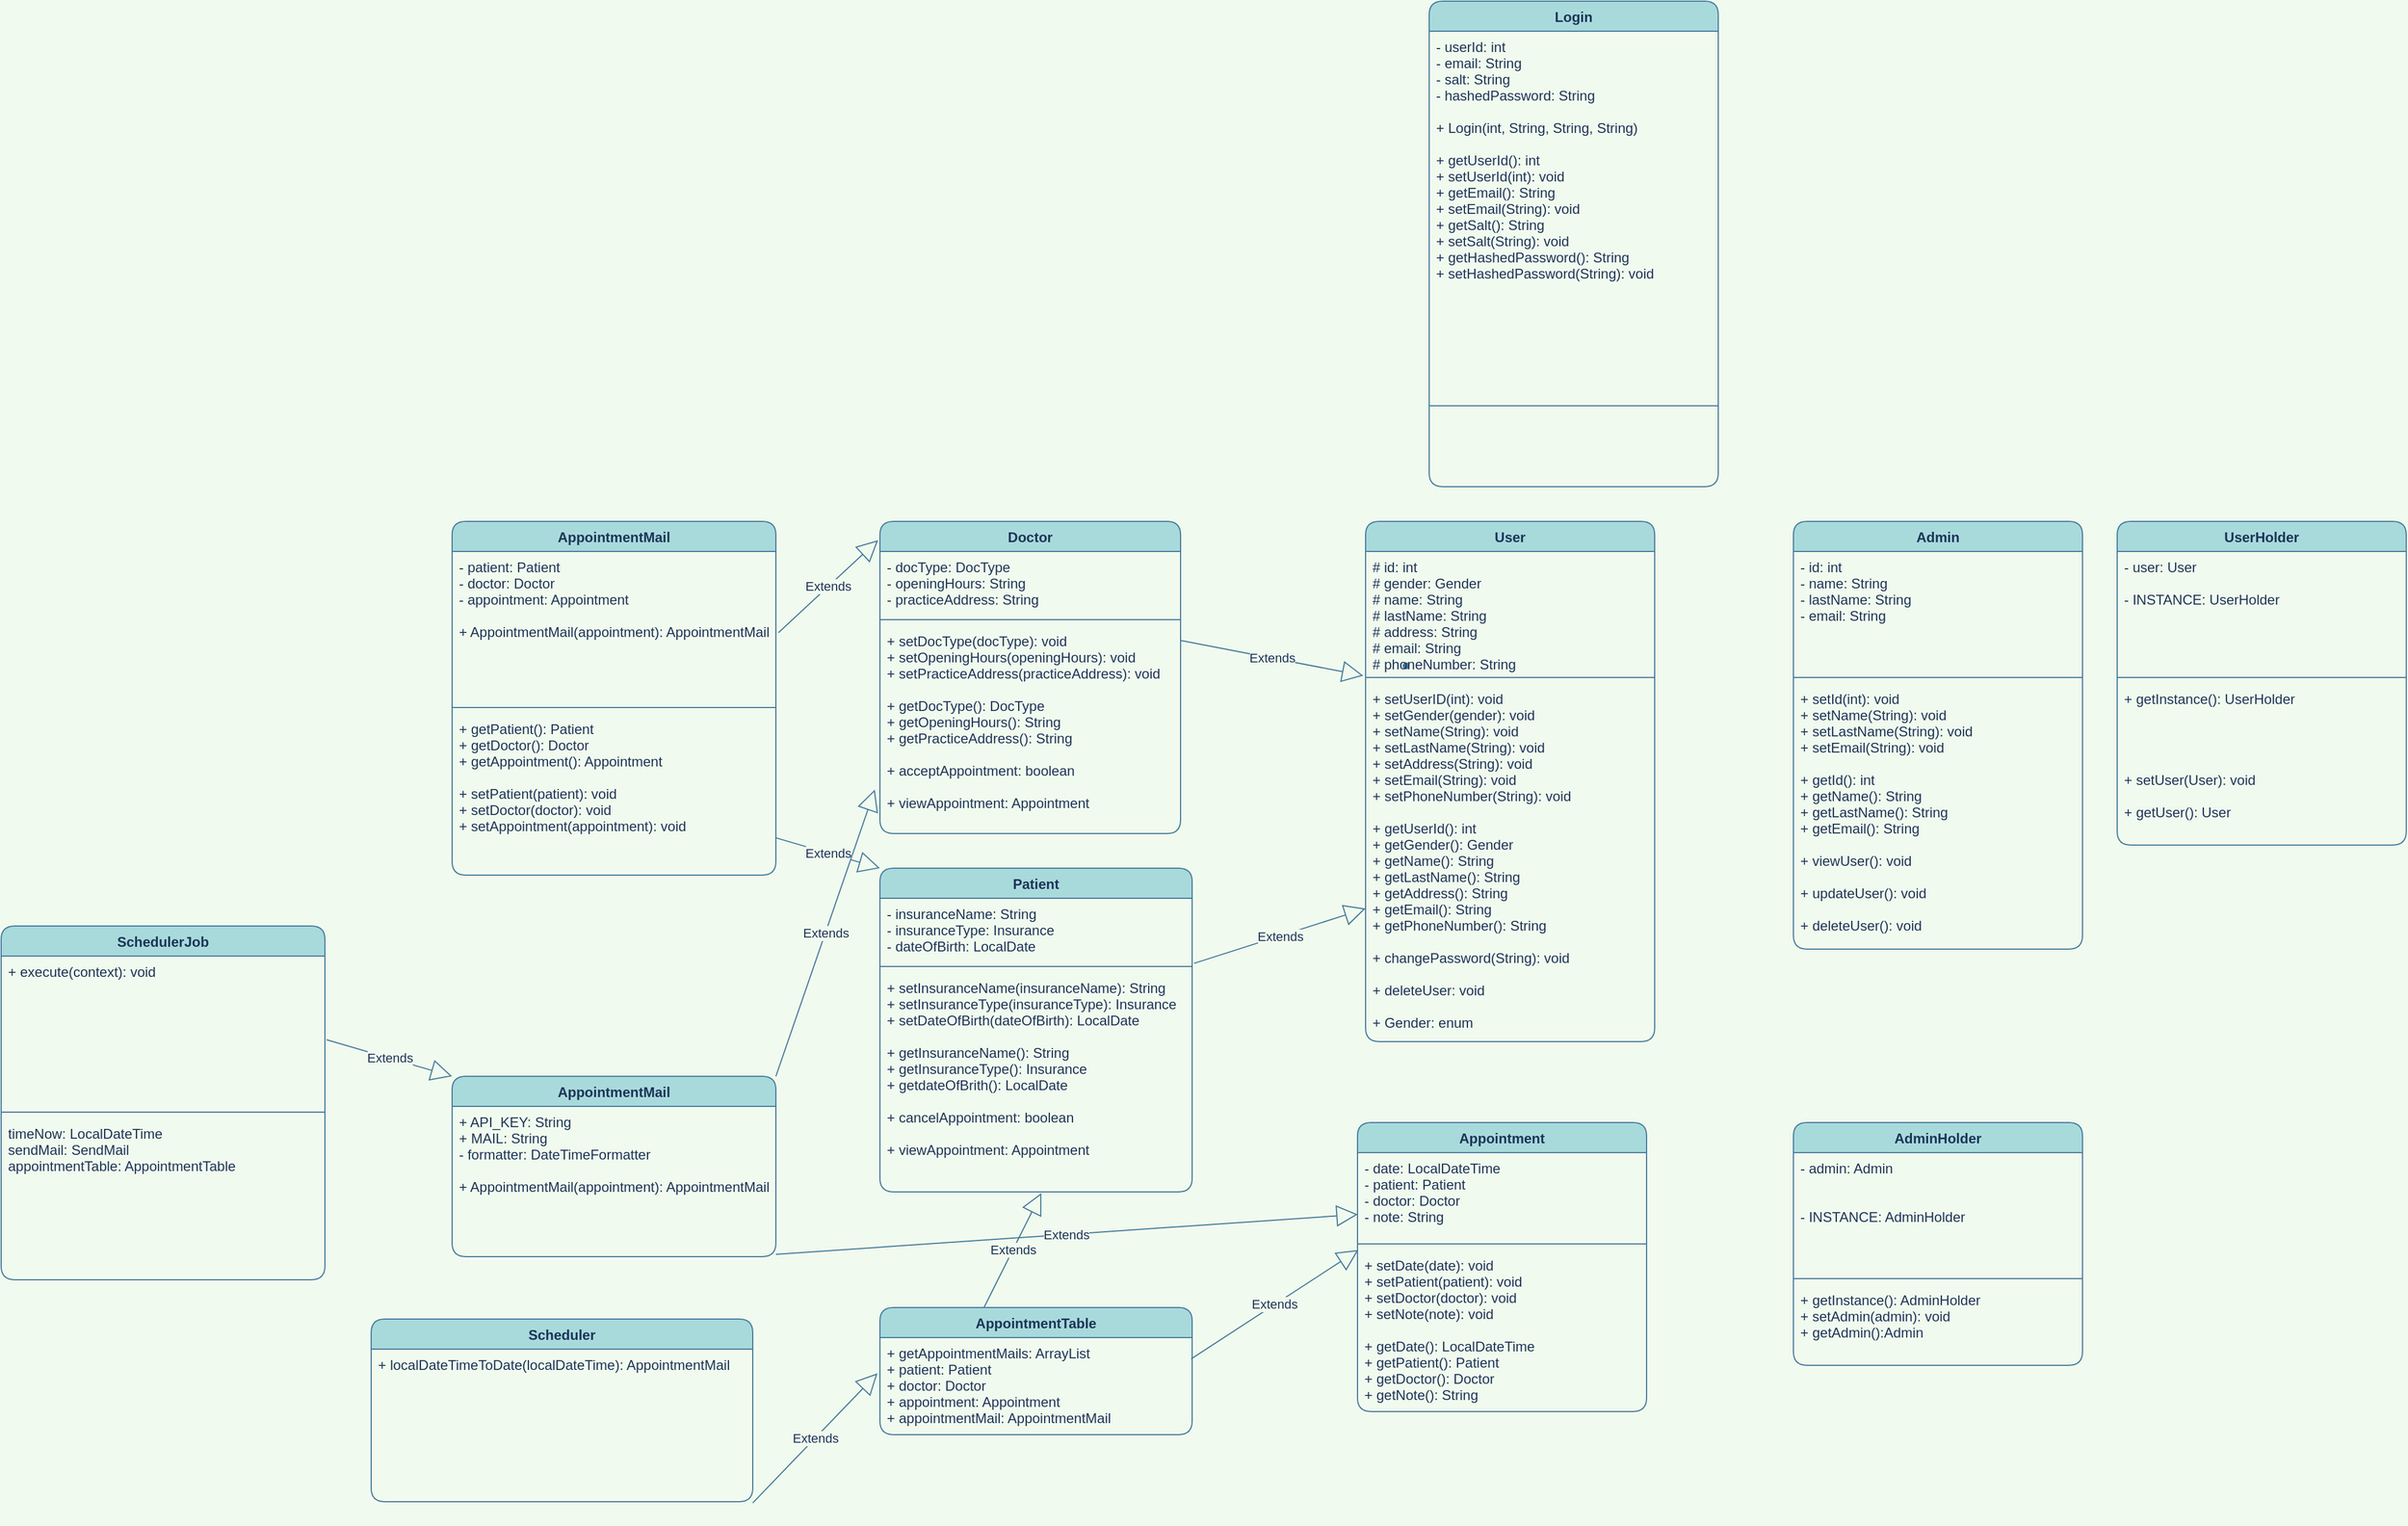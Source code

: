 <mxfile version="16.5.6" type="device"><diagram id="C5RBs43oDa-KdzZeNtuy" name="Page-1"><mxGraphModel dx="2256" dy="2104" grid="1" gridSize="10" guides="1" tooltips="1" connect="1" arrows="1" fold="1" page="1" pageScale="1" pageWidth="827" pageHeight="1169" background="#F1FAEE" math="0" shadow="0"><root><mxCell id="WIyWlLk6GJQsqaUBKTNV-0"/><mxCell id="WIyWlLk6GJQsqaUBKTNV-1" parent="WIyWlLk6GJQsqaUBKTNV-0"/><mxCell id="3qW3yhOhtuMleN1gbV4A-10" value="Appointment" style="swimlane;fontStyle=1;align=center;verticalAlign=top;childLayout=stackLayout;horizontal=1;startSize=26;horizontalStack=0;resizeParent=1;resizeParentMax=0;resizeLast=0;collapsible=1;marginBottom=0;fillColor=#A8DADC;strokeColor=#457B9D;fontColor=#1D3557;rounded=1;" parent="WIyWlLk6GJQsqaUBKTNV-1" vertex="1"><mxGeometry x="413" y="520" width="250" height="250" as="geometry"/></mxCell><mxCell id="3qW3yhOhtuMleN1gbV4A-11" value="- date: LocalDateTime&#10;- patient: Patient&#10;- doctor: Doctor&#10;- note: String" style="text;strokeColor=none;fillColor=none;align=left;verticalAlign=top;spacingLeft=4;spacingRight=4;overflow=hidden;rotatable=0;points=[[0,0.5],[1,0.5]];portConstraint=eastwest;fontColor=#1D3557;rounded=1;" parent="3qW3yhOhtuMleN1gbV4A-10" vertex="1"><mxGeometry y="26" width="250" height="74" as="geometry"/></mxCell><mxCell id="3qW3yhOhtuMleN1gbV4A-12" value="" style="line;strokeWidth=1;fillColor=none;align=left;verticalAlign=middle;spacingTop=-1;spacingLeft=3;spacingRight=3;rotatable=0;labelPosition=right;points=[];portConstraint=eastwest;labelBackgroundColor=#F1FAEE;strokeColor=#457B9D;fontColor=#1D3557;rounded=1;" parent="3qW3yhOhtuMleN1gbV4A-10" vertex="1"><mxGeometry y="100" width="250" height="10" as="geometry"/></mxCell><mxCell id="3qW3yhOhtuMleN1gbV4A-13" value="+ setDate(date): void&#10;+ setPatient(patient): void&#10;+ setDoctor(doctor): void&#10;+ setNote(note): void&#10;&#10;+ getDate(): LocalDateTime&#10;+ getPatient(): Patient&#10;+ getDoctor(): Doctor&#10;+ getNote(): String" style="text;strokeColor=none;fillColor=none;align=left;verticalAlign=top;spacingLeft=4;spacingRight=4;overflow=hidden;rotatable=0;points=[[0,0.5],[1,0.5]];portConstraint=eastwest;fontColor=#1D3557;rounded=1;" parent="3qW3yhOhtuMleN1gbV4A-10" vertex="1"><mxGeometry y="110" width="250" height="140" as="geometry"/></mxCell><mxCell id="3qW3yhOhtuMleN1gbV4A-18" value="" style="shape=waypoint;size=6;pointerEvents=1;points=[];fillColor=#A8DADC;resizable=0;rotatable=0;perimeter=centerPerimeter;snapToPoint=1;verticalAlign=top;fontStyle=1;startSize=26;strokeColor=#457B9D;fontColor=#1D3557;rounded=1;" parent="WIyWlLk6GJQsqaUBKTNV-1" vertex="1"><mxGeometry x="435" y="105" width="40" height="40" as="geometry"/></mxCell><mxCell id="3qW3yhOhtuMleN1gbV4A-23" value="Doctor" style="swimlane;fontStyle=1;align=center;verticalAlign=top;childLayout=stackLayout;horizontal=1;startSize=26;horizontalStack=0;resizeParent=1;resizeParentMax=0;resizeLast=0;collapsible=1;marginBottom=0;fillColor=#A8DADC;strokeColor=#457B9D;fontColor=#1D3557;rounded=1;" parent="WIyWlLk6GJQsqaUBKTNV-1" vertex="1"><mxGeometry width="260" height="270" as="geometry"/></mxCell><mxCell id="3qW3yhOhtuMleN1gbV4A-24" value="- docType: DocType&#10;- openingHours: String&#10;- practiceAddress: String" style="text;strokeColor=none;fillColor=none;align=left;verticalAlign=top;spacingLeft=4;spacingRight=4;overflow=hidden;rotatable=0;points=[[0,0.5],[1,0.5]];portConstraint=eastwest;fontColor=#1D3557;rounded=1;" parent="3qW3yhOhtuMleN1gbV4A-23" vertex="1"><mxGeometry y="26" width="260" height="54" as="geometry"/></mxCell><mxCell id="3qW3yhOhtuMleN1gbV4A-25" value="" style="line;strokeWidth=1;fillColor=none;align=left;verticalAlign=middle;spacingTop=-1;spacingLeft=3;spacingRight=3;rotatable=0;labelPosition=right;points=[];portConstraint=eastwest;labelBackgroundColor=#F1FAEE;strokeColor=#457B9D;fontColor=#1D3557;rounded=1;" parent="3qW3yhOhtuMleN1gbV4A-23" vertex="1"><mxGeometry y="80" width="260" height="10" as="geometry"/></mxCell><mxCell id="3qW3yhOhtuMleN1gbV4A-26" value="+ setDocType(docType): void&#10;+ setOpeningHours(openingHours): void&#10;+ setPracticeAddress(practiceAddress): void&#10;&#10;+ getDocType(): DocType&#10;+ getOpeningHours(): String&#10;+ getPracticeAddress(): String&#10;&#10;+ acceptAppointment: boolean&#10;&#10;+ viewAppointment: Appointment" style="text;strokeColor=none;fillColor=none;align=left;verticalAlign=top;spacingLeft=4;spacingRight=4;overflow=hidden;rotatable=0;points=[[0,0.5],[1,0.5]];portConstraint=eastwest;fontColor=#1D3557;rounded=1;" parent="3qW3yhOhtuMleN1gbV4A-23" vertex="1"><mxGeometry y="90" width="260" height="180" as="geometry"/></mxCell><mxCell id="3qW3yhOhtuMleN1gbV4A-27" value="Patient" style="swimlane;fontStyle=1;align=center;verticalAlign=top;childLayout=stackLayout;horizontal=1;startSize=26;horizontalStack=0;resizeParent=1;resizeParentMax=0;resizeLast=0;collapsible=1;marginBottom=0;fillColor=#A8DADC;strokeColor=#457B9D;fontColor=#1D3557;rounded=1;" parent="WIyWlLk6GJQsqaUBKTNV-1" vertex="1"><mxGeometry y="300" width="270" height="280" as="geometry"/></mxCell><mxCell id="3qW3yhOhtuMleN1gbV4A-28" value="- insuranceName: String&#10;- insuranceType: Insurance&#10;- dateOfBirth: LocalDate" style="text;strokeColor=none;fillColor=none;align=left;verticalAlign=top;spacingLeft=4;spacingRight=4;overflow=hidden;rotatable=0;points=[[0,0.5],[1,0.5]];portConstraint=eastwest;fontColor=#1D3557;rounded=1;" parent="3qW3yhOhtuMleN1gbV4A-27" vertex="1"><mxGeometry y="26" width="270" height="54" as="geometry"/></mxCell><mxCell id="3qW3yhOhtuMleN1gbV4A-29" value="" style="line;strokeWidth=1;fillColor=none;align=left;verticalAlign=middle;spacingTop=-1;spacingLeft=3;spacingRight=3;rotatable=0;labelPosition=right;points=[];portConstraint=eastwest;labelBackgroundColor=#F1FAEE;strokeColor=#457B9D;fontColor=#1D3557;rounded=1;" parent="3qW3yhOhtuMleN1gbV4A-27" vertex="1"><mxGeometry y="80" width="270" height="10" as="geometry"/></mxCell><mxCell id="3qW3yhOhtuMleN1gbV4A-30" value="+ setInsuranceName(insuranceName): String&#10;+ setInsuranceType(insuranceType): Insurance&#10;+ setDateOfBirth(dateOfBirth): LocalDate&#10;&#10;+ getInsuranceName(): String&#10;+ getInsuranceType(): Insurance&#10;+ getdateOfBrith(): LocalDate&#10;&#10;+ cancelAppointment: boolean&#10;&#10;+ viewAppointment: Appointment" style="text;strokeColor=none;fillColor=none;align=left;verticalAlign=top;spacingLeft=4;spacingRight=4;overflow=hidden;rotatable=0;points=[[0,0.5],[1,0.5]];portConstraint=eastwest;fontColor=#1D3557;rounded=1;" parent="3qW3yhOhtuMleN1gbV4A-27" vertex="1"><mxGeometry y="90" width="270" height="190" as="geometry"/></mxCell><mxCell id="3qW3yhOhtuMleN1gbV4A-31" value="User" style="swimlane;fontStyle=1;align=center;verticalAlign=top;childLayout=stackLayout;horizontal=1;startSize=26;horizontalStack=0;resizeParent=1;resizeParentMax=0;resizeLast=0;collapsible=1;marginBottom=0;fillColor=#A8DADC;strokeColor=#457B9D;fontColor=#1D3557;rounded=1;" parent="WIyWlLk6GJQsqaUBKTNV-1" vertex="1"><mxGeometry x="420" width="250" height="450" as="geometry"/></mxCell><mxCell id="3qW3yhOhtuMleN1gbV4A-32" value="# id: int&#10;# gender: Gender&#10;# name: String&#10;# lastName: String&#10;# address: String&#10;# email: String&#10;# phoneNumber: String" style="text;strokeColor=none;fillColor=none;align=left;verticalAlign=top;spacingLeft=4;spacingRight=4;overflow=hidden;rotatable=0;points=[[0,0.5],[1,0.5]];portConstraint=eastwest;fontColor=#1D3557;rounded=1;" parent="3qW3yhOhtuMleN1gbV4A-31" vertex="1"><mxGeometry y="26" width="250" height="104" as="geometry"/></mxCell><mxCell id="3qW3yhOhtuMleN1gbV4A-33" value="" style="line;strokeWidth=1;fillColor=none;align=left;verticalAlign=middle;spacingTop=-1;spacingLeft=3;spacingRight=3;rotatable=0;labelPosition=right;points=[];portConstraint=eastwest;labelBackgroundColor=#F1FAEE;strokeColor=#457B9D;fontColor=#1D3557;rounded=1;" parent="3qW3yhOhtuMleN1gbV4A-31" vertex="1"><mxGeometry y="130" width="250" height="10" as="geometry"/></mxCell><mxCell id="3qW3yhOhtuMleN1gbV4A-34" value="+ setUserID(int): void&#10;+ setGender(gender): void&#10;+ setName(String): void&#10;+ setLastName(String): void&#10;+ setAddress(String): void&#10;+ setEmail(String): void&#10;+ setPhoneNumber(String): void&#10;&#10;+ getUserId(): int&#10;+ getGender(): Gender&#10;+ getName(): String&#10;+ getLastName(): String&#10;+ getAddress(): String&#10;+ getEmail(): String&#10;+ getPhoneNumber(): String&#10;&#10;+ changePassword(String): void&#10;&#10;+ deleteUser: void&#10;&#10;+ Gender: enum" style="text;strokeColor=none;fillColor=none;align=left;verticalAlign=top;spacingLeft=4;spacingRight=4;overflow=hidden;rotatable=0;points=[[0,0.5],[1,0.5]];portConstraint=eastwest;fontColor=#1D3557;rounded=1;" parent="3qW3yhOhtuMleN1gbV4A-31" vertex="1"><mxGeometry y="140" width="250" height="310" as="geometry"/></mxCell><mxCell id="3qW3yhOhtuMleN1gbV4A-36" value="Extends" style="endArrow=block;endSize=16;endFill=0;html=1;rounded=1;entryX=-0.008;entryY=0.344;entryDx=0;entryDy=0;entryPerimeter=0;labelBackgroundColor=#F1FAEE;strokeColor=#457B9D;fontColor=#1D3557;" parent="WIyWlLk6GJQsqaUBKTNV-1" target="3qW3yhOhtuMleN1gbV4A-33" edge="1"><mxGeometry width="160" relative="1" as="geometry"><mxPoint x="260" y="103" as="sourcePoint"/><mxPoint x="410" y="105" as="targetPoint"/></mxGeometry></mxCell><mxCell id="3qW3yhOhtuMleN1gbV4A-37" value="Extends" style="endArrow=block;endSize=16;endFill=0;html=1;rounded=1;exitX=1.006;exitY=0.233;exitDx=0;exitDy=0;exitPerimeter=0;labelBackgroundColor=#F1FAEE;strokeColor=#457B9D;fontColor=#1D3557;" parent="WIyWlLk6GJQsqaUBKTNV-1" source="3qW3yhOhtuMleN1gbV4A-29" target="3qW3yhOhtuMleN1gbV4A-34" edge="1"><mxGeometry width="160" relative="1" as="geometry"><mxPoint x="440" y="489.56" as="sourcePoint"/><mxPoint x="598" y="520" as="targetPoint"/></mxGeometry></mxCell><mxCell id="0is4InDH3mjJY6MCEn-V-0" value="AppointmentTable" style="swimlane;fontStyle=1;align=center;verticalAlign=top;childLayout=stackLayout;horizontal=1;startSize=26;horizontalStack=0;resizeParent=1;resizeParentMax=0;resizeLast=0;collapsible=1;marginBottom=0;fillColor=#A8DADC;strokeColor=#457B9D;fontColor=#1D3557;rounded=1;" parent="WIyWlLk6GJQsqaUBKTNV-1" vertex="1"><mxGeometry y="680" width="270" height="110" as="geometry"/></mxCell><mxCell id="0is4InDH3mjJY6MCEn-V-1" value="+ getAppointmentMails: ArrayList&#10;+ patient: Patient&#10;+ doctor: Doctor&#10;+ appointment: Appointment&#10;+ appointmentMail: AppointmentMail" style="text;strokeColor=none;fillColor=none;align=left;verticalAlign=top;spacingLeft=4;spacingRight=4;overflow=hidden;rotatable=0;points=[[0,0.5],[1,0.5]];portConstraint=eastwest;fontColor=#1D3557;rounded=1;" parent="0is4InDH3mjJY6MCEn-V-0" vertex="1"><mxGeometry y="26" width="270" height="84" as="geometry"/></mxCell><mxCell id="0is4InDH3mjJY6MCEn-V-4" value="Extends" style="endArrow=block;endSize=16;endFill=0;html=1;rounded=1;exitX=0.997;exitY=0.219;exitDx=0;exitDy=0;exitPerimeter=0;entryX=0.003;entryY=0.002;entryDx=0;entryDy=0;entryPerimeter=0;labelBackgroundColor=#F1FAEE;strokeColor=#457B9D;fontColor=#1D3557;" parent="WIyWlLk6GJQsqaUBKTNV-1" source="0is4InDH3mjJY6MCEn-V-1" target="3qW3yhOhtuMleN1gbV4A-13" edge="1"><mxGeometry width="160" relative="1" as="geometry"><mxPoint x="280.0" y="637.4" as="sourcePoint"/><mxPoint x="428.38" y="590.001" as="targetPoint"/></mxGeometry></mxCell><mxCell id="0is4InDH3mjJY6MCEn-V-7" value="Extends" style="endArrow=block;endSize=16;endFill=0;html=1;rounded=1;exitX=1.006;exitY=0.233;exitDx=0;exitDy=0;exitPerimeter=0;entryX=0.517;entryY=1.005;entryDx=0;entryDy=0;entryPerimeter=0;labelBackgroundColor=#F1FAEE;strokeColor=#457B9D;fontColor=#1D3557;" parent="WIyWlLk6GJQsqaUBKTNV-1" target="3qW3yhOhtuMleN1gbV4A-30" edge="1"><mxGeometry width="160" relative="1" as="geometry"><mxPoint x="90.0" y="680" as="sourcePoint"/><mxPoint x="238.38" y="632.601" as="targetPoint"/></mxGeometry></mxCell><mxCell id="0is4InDH3mjJY6MCEn-V-13" value="AppointmentMail" style="swimlane;fontStyle=1;align=center;verticalAlign=top;childLayout=stackLayout;horizontal=1;startSize=26;horizontalStack=0;resizeParent=1;resizeParentMax=0;resizeLast=0;collapsible=1;marginBottom=0;fillColor=#A8DADC;strokeColor=#457B9D;fontColor=#1D3557;rounded=1;" parent="WIyWlLk6GJQsqaUBKTNV-1" vertex="1"><mxGeometry x="-370" width="280" height="306" as="geometry"/></mxCell><mxCell id="0is4InDH3mjJY6MCEn-V-14" value="- patient: Patient&#10;- doctor: Doctor&#10;- appointment: Appointment&#10;&#10;+ AppointmentMail(appointment): AppointmentMail" style="text;strokeColor=none;fillColor=none;align=left;verticalAlign=top;spacingLeft=4;spacingRight=4;overflow=hidden;rotatable=0;points=[[0,0.5],[1,0.5]];portConstraint=eastwest;fontColor=#1D3557;rounded=1;" parent="0is4InDH3mjJY6MCEn-V-13" vertex="1"><mxGeometry y="26" width="280" height="130" as="geometry"/></mxCell><mxCell id="0is4InDH3mjJY6MCEn-V-15" value="" style="line;strokeWidth=1;fillColor=none;align=left;verticalAlign=middle;spacingTop=-1;spacingLeft=3;spacingRight=3;rotatable=0;labelPosition=right;points=[];portConstraint=eastwest;labelBackgroundColor=#F1FAEE;strokeColor=#457B9D;fontColor=#1D3557;rounded=1;" parent="0is4InDH3mjJY6MCEn-V-13" vertex="1"><mxGeometry y="156" width="280" height="10" as="geometry"/></mxCell><mxCell id="0is4InDH3mjJY6MCEn-V-16" value="+ getPatient(): Patient&#10;+ getDoctor(): Doctor&#10;+ getAppointment(): Appointment&#10;&#10;+ setPatient(patient): void&#10;+ setDoctor(doctor): void&#10;+ setAppointment(appointment): void" style="text;strokeColor=none;fillColor=none;align=left;verticalAlign=top;spacingLeft=4;spacingRight=4;overflow=hidden;rotatable=0;points=[[0,0.5],[1,0.5]];portConstraint=eastwest;fontColor=#1D3557;rounded=1;" parent="0is4InDH3mjJY6MCEn-V-13" vertex="1"><mxGeometry y="166" width="280" height="140" as="geometry"/></mxCell><mxCell id="0is4InDH3mjJY6MCEn-V-17" value="Extends" style="endArrow=block;endSize=16;endFill=0;html=1;rounded=1;entryX=0;entryY=0;entryDx=0;entryDy=0;exitX=1.001;exitY=0.77;exitDx=0;exitDy=0;exitPerimeter=0;labelBackgroundColor=#F1FAEE;strokeColor=#457B9D;fontColor=#1D3557;" parent="WIyWlLk6GJQsqaUBKTNV-1" source="0is4InDH3mjJY6MCEn-V-16" target="3qW3yhOhtuMleN1gbV4A-27" edge="1"><mxGeometry width="160" relative="1" as="geometry"><mxPoint x="-200" y="250" as="sourcePoint"/><mxPoint x="-42" y="280.44" as="targetPoint"/></mxGeometry></mxCell><mxCell id="0is4InDH3mjJY6MCEn-V-18" value="Extends" style="endArrow=block;endSize=16;endFill=0;html=1;rounded=1;entryX=-0.006;entryY=0.06;entryDx=0;entryDy=0;entryPerimeter=0;exitX=1.008;exitY=0.54;exitDx=0;exitDy=0;exitPerimeter=0;labelBackgroundColor=#F1FAEE;strokeColor=#457B9D;fontColor=#1D3557;" parent="WIyWlLk6GJQsqaUBKTNV-1" source="0is4InDH3mjJY6MCEn-V-14" target="3qW3yhOhtuMleN1gbV4A-23" edge="1"><mxGeometry width="160" relative="1" as="geometry"><mxPoint x="-80" y="105" as="sourcePoint"/><mxPoint x="78" y="135.44" as="targetPoint"/></mxGeometry></mxCell><mxCell id="0is4InDH3mjJY6MCEn-V-19" value="AppointmentMail" style="swimlane;fontStyle=1;align=center;verticalAlign=top;childLayout=stackLayout;horizontal=1;startSize=26;horizontalStack=0;resizeParent=1;resizeParentMax=0;resizeLast=0;collapsible=1;marginBottom=0;fillColor=#A8DADC;strokeColor=#457B9D;fontColor=#1D3557;rounded=1;" parent="WIyWlLk6GJQsqaUBKTNV-1" vertex="1"><mxGeometry x="-370" y="480" width="280" height="156" as="geometry"/></mxCell><mxCell id="0is4InDH3mjJY6MCEn-V-20" value="+ API_KEY: String&#10;+ MAIL: String&#10;- formatter: DateTimeFormatter&#10;&#10;+ AppointmentMail(appointment): AppointmentMail" style="text;strokeColor=none;fillColor=none;align=left;verticalAlign=top;spacingLeft=4;spacingRight=4;overflow=hidden;rotatable=0;points=[[0,0.5],[1,0.5]];portConstraint=eastwest;fontColor=#1D3557;rounded=1;" parent="0is4InDH3mjJY6MCEn-V-19" vertex="1"><mxGeometry y="26" width="280" height="130" as="geometry"/></mxCell><mxCell id="0is4InDH3mjJY6MCEn-V-26" value="Extends" style="endArrow=block;endSize=16;endFill=0;html=1;rounded=1;exitX=1.006;exitY=0.233;exitDx=0;exitDy=0;exitPerimeter=0;entryX=-0.017;entryY=0.789;entryDx=0;entryDy=0;entryPerimeter=0;labelBackgroundColor=#F1FAEE;strokeColor=#457B9D;fontColor=#1D3557;" parent="WIyWlLk6GJQsqaUBKTNV-1" target="3qW3yhOhtuMleN1gbV4A-26" edge="1"><mxGeometry width="160" relative="1" as="geometry"><mxPoint x="-90" y="480.0" as="sourcePoint"/><mxPoint x="-40.41" y="380.95" as="targetPoint"/></mxGeometry></mxCell><mxCell id="0is4InDH3mjJY6MCEn-V-28" value="Extends" style="endArrow=block;endSize=16;endFill=0;html=1;rounded=1;exitX=1.006;exitY=0.233;exitDx=0;exitDy=0;exitPerimeter=0;entryX=0.001;entryY=0.723;entryDx=0;entryDy=0;entryPerimeter=0;labelBackgroundColor=#F1FAEE;strokeColor=#457B9D;fontColor=#1D3557;" parent="WIyWlLk6GJQsqaUBKTNV-1" target="3qW3yhOhtuMleN1gbV4A-11" edge="1"><mxGeometry width="160" relative="1" as="geometry"><mxPoint x="-90" y="634.05" as="sourcePoint"/><mxPoint x="360" y="610" as="targetPoint"/></mxGeometry></mxCell><mxCell id="0is4InDH3mjJY6MCEn-V-29" value="Scheduler" style="swimlane;fontStyle=1;align=center;verticalAlign=top;childLayout=stackLayout;horizontal=1;startSize=26;horizontalStack=0;resizeParent=1;resizeParentMax=0;resizeLast=0;collapsible=1;marginBottom=0;fillColor=#A8DADC;strokeColor=#457B9D;fontColor=#1D3557;rounded=1;" parent="WIyWlLk6GJQsqaUBKTNV-1" vertex="1"><mxGeometry x="-440" y="690" width="330" height="158" as="geometry"/></mxCell><mxCell id="0is4InDH3mjJY6MCEn-V-30" value="+ localDateTimeToDate(localDateTime): AppointmentMail&#10;&#10;" style="text;strokeColor=none;fillColor=none;align=left;verticalAlign=top;spacingLeft=4;spacingRight=4;overflow=hidden;rotatable=0;points=[[0,0.5],[1,0.5]];portConstraint=eastwest;fontColor=#1D3557;rounded=1;" parent="0is4InDH3mjJY6MCEn-V-29" vertex="1"><mxGeometry y="26" width="330" height="132" as="geometry"/></mxCell><mxCell id="0is4InDH3mjJY6MCEn-V-33" value="Extends" style="endArrow=block;endSize=16;endFill=0;html=1;rounded=1;exitX=1.006;exitY=0.233;exitDx=0;exitDy=0;exitPerimeter=0;entryX=-0.008;entryY=0.368;entryDx=0;entryDy=0;entryPerimeter=0;labelBackgroundColor=#F1FAEE;strokeColor=#457B9D;fontColor=#1D3557;" parent="WIyWlLk6GJQsqaUBKTNV-1" target="0is4InDH3mjJY6MCEn-V-1" edge="1"><mxGeometry width="160" relative="1" as="geometry"><mxPoint x="-110" y="849.05" as="sourcePoint"/><mxPoint x="-60.41" y="750.0" as="targetPoint"/></mxGeometry></mxCell><mxCell id="0is4InDH3mjJY6MCEn-V-34" value="SchedulerJob" style="swimlane;fontStyle=1;align=center;verticalAlign=top;childLayout=stackLayout;horizontal=1;startSize=26;horizontalStack=0;resizeParent=1;resizeParentMax=0;resizeLast=0;collapsible=1;marginBottom=0;fillColor=#A8DADC;strokeColor=#457B9D;fontColor=#1D3557;rounded=1;" parent="WIyWlLk6GJQsqaUBKTNV-1" vertex="1"><mxGeometry x="-760" y="350" width="280" height="306" as="geometry"/></mxCell><mxCell id="0is4InDH3mjJY6MCEn-V-35" value="+ execute(context): void" style="text;strokeColor=none;fillColor=none;align=left;verticalAlign=top;spacingLeft=4;spacingRight=4;overflow=hidden;rotatable=0;points=[[0,0.5],[1,0.5]];portConstraint=eastwest;fontColor=#1D3557;rounded=1;" parent="0is4InDH3mjJY6MCEn-V-34" vertex="1"><mxGeometry y="26" width="280" height="130" as="geometry"/></mxCell><mxCell id="0is4InDH3mjJY6MCEn-V-36" value="" style="line;strokeWidth=1;fillColor=none;align=left;verticalAlign=middle;spacingTop=-1;spacingLeft=3;spacingRight=3;rotatable=0;labelPosition=right;points=[];portConstraint=eastwest;labelBackgroundColor=#F1FAEE;strokeColor=#457B9D;fontColor=#1D3557;rounded=1;" parent="0is4InDH3mjJY6MCEn-V-34" vertex="1"><mxGeometry y="156" width="280" height="10" as="geometry"/></mxCell><mxCell id="0is4InDH3mjJY6MCEn-V-37" value="timeNow: LocalDateTime&#10;sendMail: SendMail&#10;appointmentTable: AppointmentTable" style="text;strokeColor=none;fillColor=none;align=left;verticalAlign=top;spacingLeft=4;spacingRight=4;overflow=hidden;rotatable=0;points=[[0,0.5],[1,0.5]];portConstraint=eastwest;fontColor=#1D3557;rounded=1;" parent="0is4InDH3mjJY6MCEn-V-34" vertex="1"><mxGeometry y="166" width="280" height="140" as="geometry"/></mxCell><mxCell id="0is4InDH3mjJY6MCEn-V-38" value="Extends" style="endArrow=block;endSize=16;endFill=0;html=1;rounded=1;exitX=1.005;exitY=0.557;exitDx=0;exitDy=0;exitPerimeter=0;entryX=0;entryY=0;entryDx=0;entryDy=0;labelBackgroundColor=#F1FAEE;strokeColor=#457B9D;fontColor=#1D3557;" parent="WIyWlLk6GJQsqaUBKTNV-1" source="0is4InDH3mjJY6MCEn-V-35" target="0is4InDH3mjJY6MCEn-V-19" edge="1"><mxGeometry width="160" relative="1" as="geometry"><mxPoint x="-490" y="450.0" as="sourcePoint"/><mxPoint x="-382.16" y="337.862" as="targetPoint"/></mxGeometry></mxCell><mxCell id="0is4InDH3mjJY6MCEn-V-39" value="Admin" style="swimlane;fontStyle=1;align=center;verticalAlign=top;childLayout=stackLayout;horizontal=1;startSize=26;horizontalStack=0;resizeParent=1;resizeParentMax=0;resizeLast=0;collapsible=1;marginBottom=0;fillColor=#A8DADC;strokeColor=#457B9D;fontColor=#1D3557;rounded=1;" parent="WIyWlLk6GJQsqaUBKTNV-1" vertex="1"><mxGeometry x="790" width="250" height="370" as="geometry"/></mxCell><mxCell id="0is4InDH3mjJY6MCEn-V-40" value="- id: int&#10;- name: String&#10;- lastName: String&#10;- email: String" style="text;strokeColor=none;fillColor=none;align=left;verticalAlign=top;spacingLeft=4;spacingRight=4;overflow=hidden;rotatable=0;points=[[0,0.5],[1,0.5]];portConstraint=eastwest;fontColor=#1D3557;rounded=1;" parent="0is4InDH3mjJY6MCEn-V-39" vertex="1"><mxGeometry y="26" width="250" height="104" as="geometry"/></mxCell><mxCell id="0is4InDH3mjJY6MCEn-V-41" value="" style="line;strokeWidth=1;fillColor=none;align=left;verticalAlign=middle;spacingTop=-1;spacingLeft=3;spacingRight=3;rotatable=0;labelPosition=right;points=[];portConstraint=eastwest;labelBackgroundColor=#F1FAEE;strokeColor=#457B9D;fontColor=#1D3557;rounded=1;" parent="0is4InDH3mjJY6MCEn-V-39" vertex="1"><mxGeometry y="130" width="250" height="10" as="geometry"/></mxCell><mxCell id="0is4InDH3mjJY6MCEn-V-42" value="+ setId(int): void&#10;+ setName(String): void&#10;+ setLastName(String): void&#10;+ setEmail(String): void&#10;&#10;+ getId(): int&#10;+ getName(): String&#10;+ getLastName(): String&#10;+ getEmail(): String&#10;&#10;+ viewUser(): void&#10;&#10;+ updateUser(): void&#10;&#10;+ deleteUser(): void" style="text;strokeColor=none;fillColor=none;align=left;verticalAlign=top;spacingLeft=4;spacingRight=4;overflow=hidden;rotatable=0;points=[[0,0.5],[1,0.5]];portConstraint=eastwest;fontColor=#1D3557;rounded=1;" parent="0is4InDH3mjJY6MCEn-V-39" vertex="1"><mxGeometry y="140" width="250" height="230" as="geometry"/></mxCell><mxCell id="0is4InDH3mjJY6MCEn-V-43" value="AdminHolder" style="swimlane;fontStyle=1;align=center;verticalAlign=top;childLayout=stackLayout;horizontal=1;startSize=26;horizontalStack=0;resizeParent=1;resizeParentMax=0;resizeLast=0;collapsible=1;marginBottom=0;fillColor=#A8DADC;strokeColor=#457B9D;fontColor=#1D3557;rounded=1;" parent="WIyWlLk6GJQsqaUBKTNV-1" vertex="1"><mxGeometry x="790" y="520" width="250" height="210" as="geometry"/></mxCell><mxCell id="0is4InDH3mjJY6MCEn-V-44" value="- admin: Admin&#10;&#10;&#10;- INSTANCE: AdminHolder" style="text;strokeColor=none;fillColor=none;align=left;verticalAlign=top;spacingLeft=4;spacingRight=4;overflow=hidden;rotatable=0;points=[[0,0.5],[1,0.5]];portConstraint=eastwest;fontColor=#1D3557;rounded=1;" parent="0is4InDH3mjJY6MCEn-V-43" vertex="1"><mxGeometry y="26" width="250" height="104" as="geometry"/></mxCell><mxCell id="0is4InDH3mjJY6MCEn-V-45" value="" style="line;strokeWidth=1;fillColor=none;align=left;verticalAlign=middle;spacingTop=-1;spacingLeft=3;spacingRight=3;rotatable=0;labelPosition=right;points=[];portConstraint=eastwest;labelBackgroundColor=#F1FAEE;strokeColor=#457B9D;fontColor=#1D3557;rounded=1;" parent="0is4InDH3mjJY6MCEn-V-43" vertex="1"><mxGeometry y="130" width="250" height="10" as="geometry"/></mxCell><mxCell id="0is4InDH3mjJY6MCEn-V-46" value="+ getInstance(): AdminHolder&#10;+ setAdmin(admin): void&#10;+ getAdmin():Admin" style="text;strokeColor=none;fillColor=none;align=left;verticalAlign=top;spacingLeft=4;spacingRight=4;overflow=hidden;rotatable=0;points=[[0,0.5],[1,0.5]];portConstraint=eastwest;fontColor=#1D3557;rounded=1;" parent="0is4InDH3mjJY6MCEn-V-43" vertex="1"><mxGeometry y="140" width="250" height="70" as="geometry"/></mxCell><mxCell id="0is4InDH3mjJY6MCEn-V-47" value="UserHolder" style="swimlane;fontStyle=1;align=center;verticalAlign=top;childLayout=stackLayout;horizontal=1;startSize=26;horizontalStack=0;resizeParent=1;resizeParentMax=0;resizeLast=0;collapsible=1;marginBottom=0;fillColor=#A8DADC;strokeColor=#457B9D;fontColor=#1D3557;rounded=1;" parent="WIyWlLk6GJQsqaUBKTNV-1" vertex="1"><mxGeometry x="1070" width="250" height="280" as="geometry"/></mxCell><mxCell id="0is4InDH3mjJY6MCEn-V-48" value="- user: User&#10;&#10;- INSTANCE: UserHolder" style="text;strokeColor=none;fillColor=none;align=left;verticalAlign=top;spacingLeft=4;spacingRight=4;overflow=hidden;rotatable=0;points=[[0,0.5],[1,0.5]];portConstraint=eastwest;fontColor=#1D3557;rounded=1;" parent="0is4InDH3mjJY6MCEn-V-47" vertex="1"><mxGeometry y="26" width="250" height="104" as="geometry"/></mxCell><mxCell id="0is4InDH3mjJY6MCEn-V-49" value="" style="line;strokeWidth=1;fillColor=none;align=left;verticalAlign=middle;spacingTop=-1;spacingLeft=3;spacingRight=3;rotatable=0;labelPosition=right;points=[];portConstraint=eastwest;labelBackgroundColor=#F1FAEE;strokeColor=#457B9D;fontColor=#1D3557;rounded=1;" parent="0is4InDH3mjJY6MCEn-V-47" vertex="1"><mxGeometry y="130" width="250" height="10" as="geometry"/></mxCell><mxCell id="0is4InDH3mjJY6MCEn-V-50" value="+ getInstance(): UserHolder&#10;&#10;&#10;&#10;&#10;+ setUser(User): void&#10;&#10;+ getUser(): User" style="text;strokeColor=none;fillColor=none;align=left;verticalAlign=top;spacingLeft=4;spacingRight=4;overflow=hidden;rotatable=0;points=[[0,0.5],[1,0.5]];portConstraint=eastwest;fontColor=#1D3557;rounded=1;" parent="0is4InDH3mjJY6MCEn-V-47" vertex="1"><mxGeometry y="140" width="250" height="140" as="geometry"/></mxCell><mxCell id="0is4InDH3mjJY6MCEn-V-51" value="Login" style="swimlane;fontStyle=1;align=center;verticalAlign=top;childLayout=stackLayout;horizontal=1;startSize=26;horizontalStack=0;resizeParent=1;resizeParentMax=0;resizeLast=0;collapsible=1;marginBottom=0;fillColor=#A8DADC;strokeColor=#457B9D;fontColor=#1D3557;rounded=1;" parent="WIyWlLk6GJQsqaUBKTNV-1" vertex="1"><mxGeometry x="475" y="-450" width="250" height="420" as="geometry"/></mxCell><mxCell id="0is4InDH3mjJY6MCEn-V-52" value="- userId: int&#10;- email: String&#10;- salt: String&#10;- hashedPassword: String&#10;&#10;+ Login(int, String, String, String)&#10;&#10;+ getUserId(): int&#10;+ setUserId(int): void&#10;+ getEmail(): String&#10;+ setEmail(String): void&#10;+ getSalt(): String&#10;+ setSalt(String): void&#10;+ getHashedPassword(): String&#10;+ setHashedPassword(String): void" style="text;strokeColor=none;fillColor=none;align=left;verticalAlign=top;spacingLeft=4;spacingRight=4;overflow=hidden;rotatable=0;points=[[0,0.5],[1,0.5]];portConstraint=eastwest;fontColor=#1D3557;rounded=1;" parent="0is4InDH3mjJY6MCEn-V-51" vertex="1"><mxGeometry y="26" width="250" height="254" as="geometry"/></mxCell><mxCell id="0is4InDH3mjJY6MCEn-V-53" value="" style="line;strokeWidth=1;fillColor=none;align=left;verticalAlign=middle;spacingTop=-1;spacingLeft=3;spacingRight=3;rotatable=0;labelPosition=right;points=[];portConstraint=eastwest;labelBackgroundColor=#F1FAEE;strokeColor=#457B9D;fontColor=#1D3557;rounded=1;" parent="0is4InDH3mjJY6MCEn-V-51" vertex="1"><mxGeometry y="280" width="250" height="140" as="geometry"/></mxCell></root></mxGraphModel></diagram></mxfile>